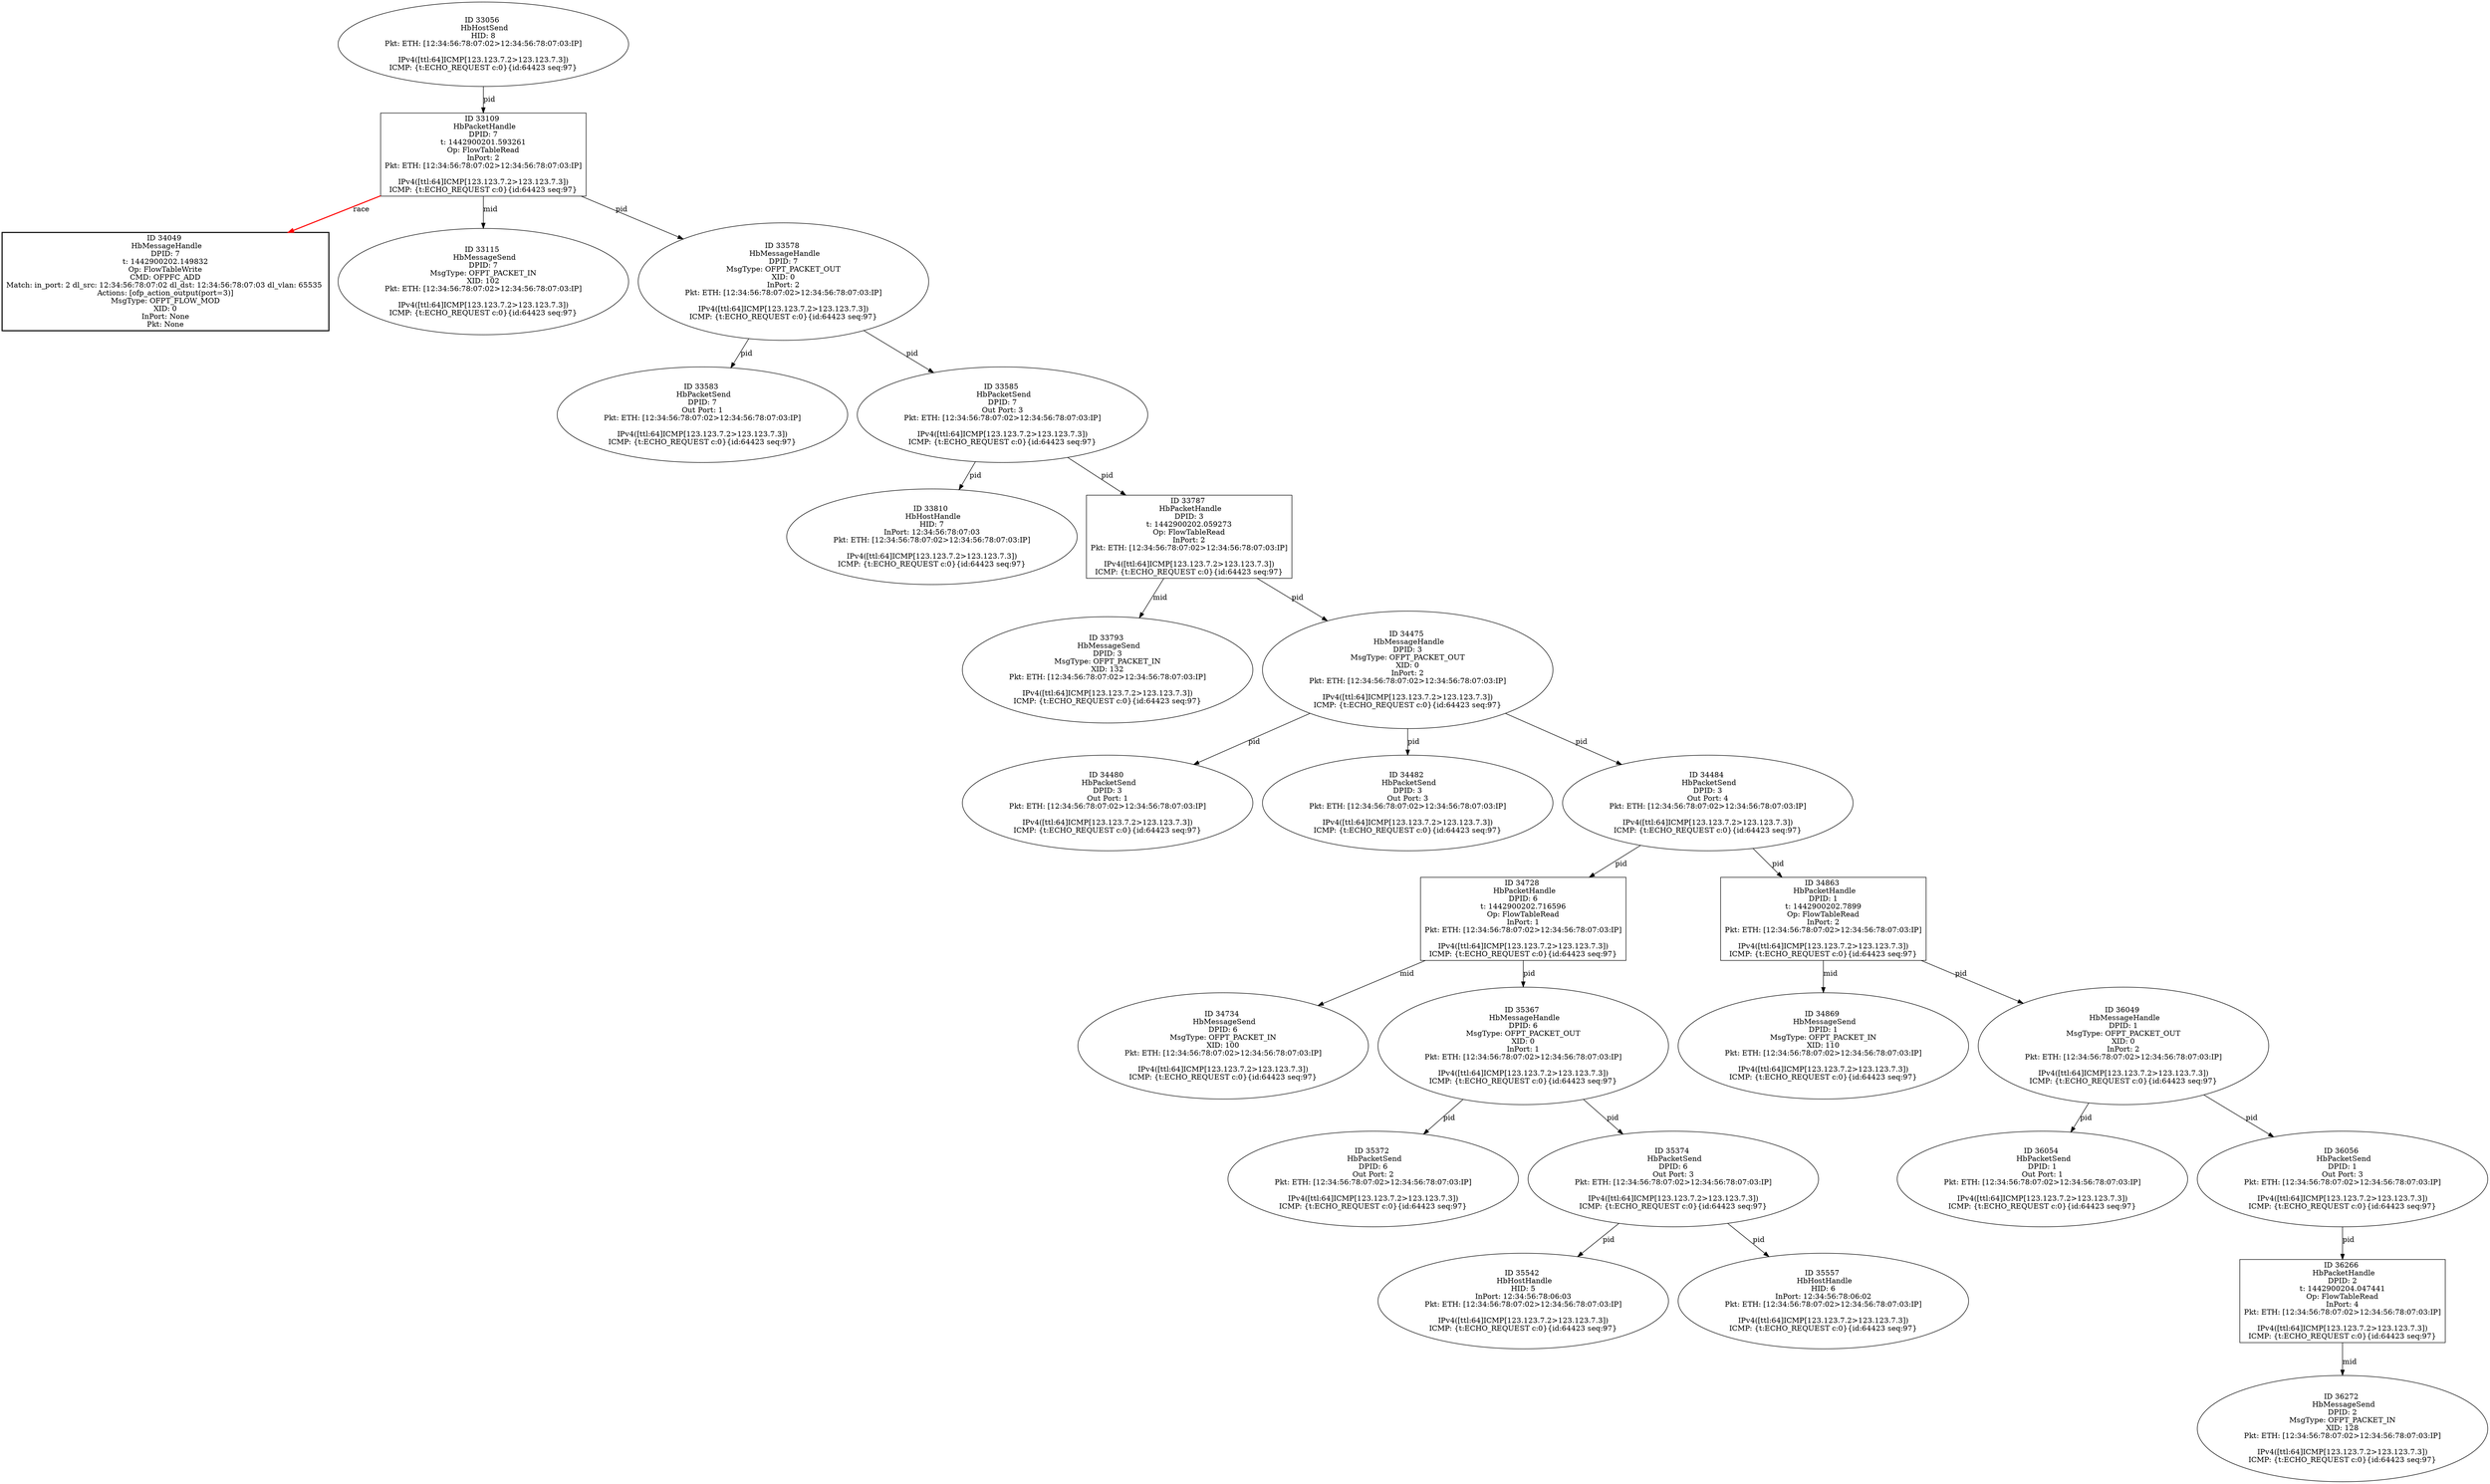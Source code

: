 strict digraph G {
33793 [shape=oval, event=<hb_events.HbMessageSend object at 0x10ed388d0>, label="ID 33793 
 HbMessageSend
DPID: 3
MsgType: OFPT_PACKET_IN
XID: 132
Pkt: ETH: [12:34:56:78:07:02>12:34:56:78:07:03:IP]

IPv4([ttl:64]ICMP[123.123.7.2>123.123.7.3])
ICMP: {t:ECHO_REQUEST c:0}{id:64423 seq:97}"];
36054 [shape=oval, event=<hb_events.HbPacketSend object at 0x10f463cd0>, label="ID 36054 
 HbPacketSend
DPID: 1
Out Port: 1
Pkt: ETH: [12:34:56:78:07:02>12:34:56:78:07:03:IP]

IPv4([ttl:64]ICMP[123.123.7.2>123.123.7.3])
ICMP: {t:ECHO_REQUEST c:0}{id:64423 seq:97}"];
34049 [shape=box, style=bold, event=<hb_events.HbMessageHandle object at 0x10edda2d0>, label="ID 34049 
 HbMessageHandle
DPID: 7
t: 1442900202.149832
Op: FlowTableWrite
CMD: OFPFC_ADD
Match: in_port: 2 dl_src: 12:34:56:78:07:02 dl_dst: 12:34:56:78:07:03 dl_vlan: 65535 
Actions: [ofp_action_output(port=3)]
MsgType: OFPT_FLOW_MOD
XID: 0
InPort: None
Pkt: None"];
33810 [shape=oval, event=<hb_events.HbHostHandle object at 0x10ed5a3d0>, label="ID 33810 
 HbHostHandle
HID: 7
InPort: 12:34:56:78:07:03
Pkt: ETH: [12:34:56:78:07:02>12:34:56:78:07:03:IP]

IPv4([ttl:64]ICMP[123.123.7.2>123.123.7.3])
ICMP: {t:ECHO_REQUEST c:0}{id:64423 seq:97}"];
34734 [shape=oval, event=<hb_events.HbMessageSend object at 0x10ef92790>, label="ID 34734 
 HbMessageSend
DPID: 6
MsgType: OFPT_PACKET_IN
XID: 100
Pkt: ETH: [12:34:56:78:07:02>12:34:56:78:07:03:IP]

IPv4([ttl:64]ICMP[123.123.7.2>123.123.7.3])
ICMP: {t:ECHO_REQUEST c:0}{id:64423 seq:97}"];
33583 [shape=oval, event=<hb_events.HbPacketSend object at 0x10ece9550>, label="ID 33583 
 HbPacketSend
DPID: 7
Out Port: 1
Pkt: ETH: [12:34:56:78:07:02>12:34:56:78:07:03:IP]

IPv4([ttl:64]ICMP[123.123.7.2>123.123.7.3])
ICMP: {t:ECHO_REQUEST c:0}{id:64423 seq:97}"];
33056 [shape=oval, event=<hb_events.HbHostSend object at 0x10ec11910>, label="ID 33056 
 HbHostSend
HID: 8
Pkt: ETH: [12:34:56:78:07:02>12:34:56:78:07:03:IP]

IPv4([ttl:64]ICMP[123.123.7.2>123.123.7.3])
ICMP: {t:ECHO_REQUEST c:0}{id:64423 seq:97}"];
36272 [shape=oval, event=<hb_events.HbMessageSend object at 0x10f52c8d0>, label="ID 36272 
 HbMessageSend
DPID: 2
MsgType: OFPT_PACKET_IN
XID: 128
Pkt: ETH: [12:34:56:78:07:02>12:34:56:78:07:03:IP]

IPv4([ttl:64]ICMP[123.123.7.2>123.123.7.3])
ICMP: {t:ECHO_REQUEST c:0}{id:64423 seq:97}"];
35367 [shape=oval, event=<hb_events.HbMessageHandle object at 0x10f199710>, label="ID 35367 
 HbMessageHandle
DPID: 6
MsgType: OFPT_PACKET_OUT
XID: 0
InPort: 1
Pkt: ETH: [12:34:56:78:07:02>12:34:56:78:07:03:IP]

IPv4([ttl:64]ICMP[123.123.7.2>123.123.7.3])
ICMP: {t:ECHO_REQUEST c:0}{id:64423 seq:97}"];
34728 [shape=box, event=<hb_events.HbPacketHandle object at 0x10ef7fc50>, label="ID 34728 
 HbPacketHandle
DPID: 6
t: 1442900202.716596
Op: FlowTableRead
InPort: 1
Pkt: ETH: [12:34:56:78:07:02>12:34:56:78:07:03:IP]

IPv4([ttl:64]ICMP[123.123.7.2>123.123.7.3])
ICMP: {t:ECHO_REQUEST c:0}{id:64423 seq:97}"];
36266 [shape=box, event=<hb_events.HbPacketHandle object at 0x10f51e410>, label="ID 36266 
 HbPacketHandle
DPID: 2
t: 1442900204.047441
Op: FlowTableRead
InPort: 4
Pkt: ETH: [12:34:56:78:07:02>12:34:56:78:07:03:IP]

IPv4([ttl:64]ICMP[123.123.7.2>123.123.7.3])
ICMP: {t:ECHO_REQUEST c:0}{id:64423 seq:97}"];
34475 [shape=oval, event=<hb_events.HbMessageHandle object at 0x10eed7510>, label="ID 34475 
 HbMessageHandle
DPID: 3
MsgType: OFPT_PACKET_OUT
XID: 0
InPort: 2
Pkt: ETH: [12:34:56:78:07:02>12:34:56:78:07:03:IP]

IPv4([ttl:64]ICMP[123.123.7.2>123.123.7.3])
ICMP: {t:ECHO_REQUEST c:0}{id:64423 seq:97}"];
35372 [shape=oval, event=<hb_events.HbPacketSend object at 0x10f199bd0>, label="ID 35372 
 HbPacketSend
DPID: 6
Out Port: 2
Pkt: ETH: [12:34:56:78:07:02>12:34:56:78:07:03:IP]

IPv4([ttl:64]ICMP[123.123.7.2>123.123.7.3])
ICMP: {t:ECHO_REQUEST c:0}{id:64423 seq:97}"];
35374 [shape=oval, event=<hb_events.HbPacketSend object at 0x10f199d50>, label="ID 35374 
 HbPacketSend
DPID: 6
Out Port: 3
Pkt: ETH: [12:34:56:78:07:02>12:34:56:78:07:03:IP]

IPv4([ttl:64]ICMP[123.123.7.2>123.123.7.3])
ICMP: {t:ECHO_REQUEST c:0}{id:64423 seq:97}"];
34863 [shape=box, event=<hb_events.HbPacketHandle object at 0x10eff3bd0>, label="ID 34863 
 HbPacketHandle
DPID: 1
t: 1442900202.7899
Op: FlowTableRead
InPort: 2
Pkt: ETH: [12:34:56:78:07:02>12:34:56:78:07:03:IP]

IPv4([ttl:64]ICMP[123.123.7.2>123.123.7.3])
ICMP: {t:ECHO_REQUEST c:0}{id:64423 seq:97}"];
34480 [shape=oval, event=<hb_events.HbPacketSend object at 0x10eed7a10>, label="ID 34480 
 HbPacketSend
DPID: 3
Out Port: 1
Pkt: ETH: [12:34:56:78:07:02>12:34:56:78:07:03:IP]

IPv4([ttl:64]ICMP[123.123.7.2>123.123.7.3])
ICMP: {t:ECHO_REQUEST c:0}{id:64423 seq:97}"];
33585 [shape=oval, event=<hb_events.HbPacketSend object at 0x10ece9790>, label="ID 33585 
 HbPacketSend
DPID: 7
Out Port: 3
Pkt: ETH: [12:34:56:78:07:02>12:34:56:78:07:03:IP]

IPv4([ttl:64]ICMP[123.123.7.2>123.123.7.3])
ICMP: {t:ECHO_REQUEST c:0}{id:64423 seq:97}"];
34482 [shape=oval, event=<hb_events.HbPacketSend object at 0x10eed7c50>, label="ID 34482 
 HbPacketSend
DPID: 3
Out Port: 3
Pkt: ETH: [12:34:56:78:07:02>12:34:56:78:07:03:IP]

IPv4([ttl:64]ICMP[123.123.7.2>123.123.7.3])
ICMP: {t:ECHO_REQUEST c:0}{id:64423 seq:97}"];
34484 [shape=oval, event=<hb_events.HbPacketSend object at 0x10eed7e90>, label="ID 34484 
 HbPacketSend
DPID: 3
Out Port: 4
Pkt: ETH: [12:34:56:78:07:02>12:34:56:78:07:03:IP]

IPv4([ttl:64]ICMP[123.123.7.2>123.123.7.3])
ICMP: {t:ECHO_REQUEST c:0}{id:64423 seq:97}"];
34869 [shape=oval, event=<hb_events.HbMessageSend object at 0x10eff9190>, label="ID 34869 
 HbMessageSend
DPID: 1
MsgType: OFPT_PACKET_IN
XID: 110
Pkt: ETH: [12:34:56:78:07:02>12:34:56:78:07:03:IP]

IPv4([ttl:64]ICMP[123.123.7.2>123.123.7.3])
ICMP: {t:ECHO_REQUEST c:0}{id:64423 seq:97}"];
36049 [shape=oval, event=<hb_events.HbMessageHandle object at 0x10f4637d0>, label="ID 36049 
 HbMessageHandle
DPID: 1
MsgType: OFPT_PACKET_OUT
XID: 0
InPort: 2
Pkt: ETH: [12:34:56:78:07:02>12:34:56:78:07:03:IP]

IPv4([ttl:64]ICMP[123.123.7.2>123.123.7.3])
ICMP: {t:ECHO_REQUEST c:0}{id:64423 seq:97}"];
33109 [shape=box, event=<hb_events.HbPacketHandle object at 0x10ec24490>, label="ID 33109 
 HbPacketHandle
DPID: 7
t: 1442900201.593261
Op: FlowTableRead
InPort: 2
Pkt: ETH: [12:34:56:78:07:02>12:34:56:78:07:03:IP]

IPv4([ttl:64]ICMP[123.123.7.2>123.123.7.3])
ICMP: {t:ECHO_REQUEST c:0}{id:64423 seq:97}"];
35542 [shape=oval, event=<hb_events.HbHostHandle object at 0x10f2150d0>, label="ID 35542 
 HbHostHandle
HID: 5
InPort: 12:34:56:78:06:03
Pkt: ETH: [12:34:56:78:07:02>12:34:56:78:07:03:IP]

IPv4([ttl:64]ICMP[123.123.7.2>123.123.7.3])
ICMP: {t:ECHO_REQUEST c:0}{id:64423 seq:97}"];
36056 [shape=oval, event=<hb_events.HbPacketSend object at 0x10f44f050>, label="ID 36056 
 HbPacketSend
DPID: 1
Out Port: 3
Pkt: ETH: [12:34:56:78:07:02>12:34:56:78:07:03:IP]

IPv4([ttl:64]ICMP[123.123.7.2>123.123.7.3])
ICMP: {t:ECHO_REQUEST c:0}{id:64423 seq:97}"];
33115 [shape=oval, event=<hb_events.HbMessageSend object at 0x10ec24bd0>, label="ID 33115 
 HbMessageSend
DPID: 7
MsgType: OFPT_PACKET_IN
XID: 102
Pkt: ETH: [12:34:56:78:07:02>12:34:56:78:07:03:IP]

IPv4([ttl:64]ICMP[123.123.7.2>123.123.7.3])
ICMP: {t:ECHO_REQUEST c:0}{id:64423 seq:97}"];
35557 [shape=oval, event=<hb_events.HbHostHandle object at 0x10f229bd0>, label="ID 35557 
 HbHostHandle
HID: 6
InPort: 12:34:56:78:06:02
Pkt: ETH: [12:34:56:78:07:02>12:34:56:78:07:03:IP]

IPv4([ttl:64]ICMP[123.123.7.2>123.123.7.3])
ICMP: {t:ECHO_REQUEST c:0}{id:64423 seq:97}"];
33787 [shape=box, event=<hb_events.HbPacketHandle object at 0x10ed3fb10>, label="ID 33787 
 HbPacketHandle
DPID: 3
t: 1442900202.059273
Op: FlowTableRead
InPort: 2
Pkt: ETH: [12:34:56:78:07:02>12:34:56:78:07:03:IP]

IPv4([ttl:64]ICMP[123.123.7.2>123.123.7.3])
ICMP: {t:ECHO_REQUEST c:0}{id:64423 seq:97}"];
33578 [shape=oval, event=<hb_events.HbMessageHandle object at 0x10ece9050>, label="ID 33578 
 HbMessageHandle
DPID: 7
MsgType: OFPT_PACKET_OUT
XID: 0
InPort: 2
Pkt: ETH: [12:34:56:78:07:02>12:34:56:78:07:03:IP]

IPv4([ttl:64]ICMP[123.123.7.2>123.123.7.3])
ICMP: {t:ECHO_REQUEST c:0}{id:64423 seq:97}"];
35374 -> 35557  [rel=pid, label=pid];
35374 -> 35542  [rel=pid, label=pid];
34863 -> 36049  [rel=pid, label=pid];
34863 -> 34869  [rel=mid, label=mid];
33056 -> 33109  [rel=pid, label=pid];
35367 -> 35372  [rel=pid, label=pid];
35367 -> 35374  [rel=pid, label=pid];
34728 -> 34734  [rel=mid, label=mid];
34728 -> 35367  [rel=pid, label=pid];
36266 -> 36272  [rel=mid, label=mid];
34475 -> 34480  [rel=pid, label=pid];
34475 -> 34482  [rel=pid, label=pid];
34475 -> 34484  [rel=pid, label=pid];
33585 -> 33810  [rel=pid, label=pid];
33585 -> 33787  [rel=pid, label=pid];
34484 -> 34728  [rel=pid, label=pid];
34484 -> 34863  [rel=pid, label=pid];
36049 -> 36056  [rel=pid, label=pid];
36049 -> 36054  [rel=pid, label=pid];
33109 -> 34049  [harmful=True, color=red, style=bold, rel=race, label=race];
33109 -> 33578  [rel=pid, label=pid];
33109 -> 33115  [rel=mid, label=mid];
36056 -> 36266  [rel=pid, label=pid];
33787 -> 33793  [rel=mid, label=mid];
33787 -> 34475  [rel=pid, label=pid];
33578 -> 33585  [rel=pid, label=pid];
33578 -> 33583  [rel=pid, label=pid];
}
